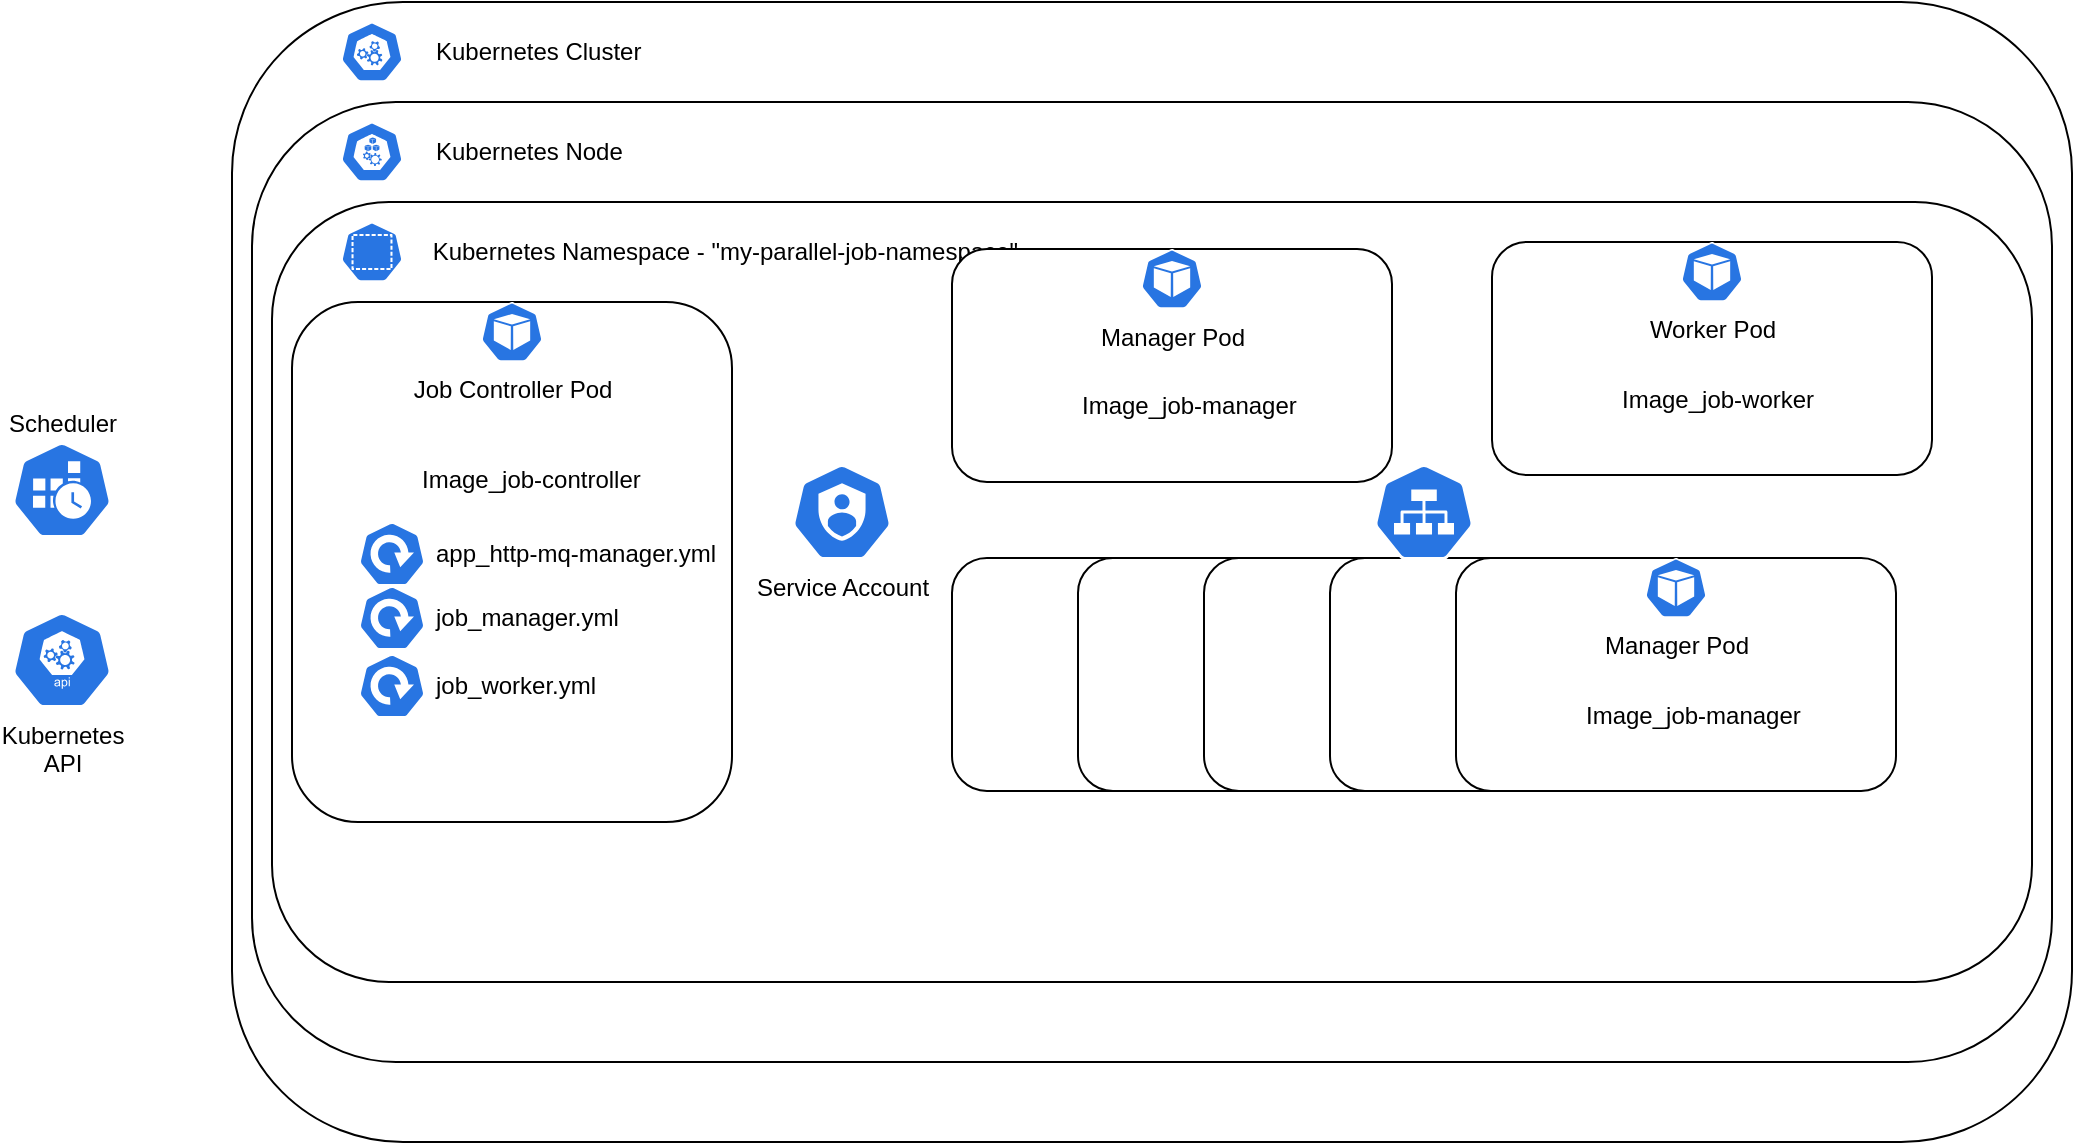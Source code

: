 <mxfile version="14.7.6" type="github">
  <diagram id="tJItVRqZhzQuj05DMi1-" name="Page-1">
    <mxGraphModel dx="1752" dy="1222" grid="1" gridSize="10" guides="1" tooltips="1" connect="1" arrows="1" fold="1" page="1" pageScale="1" pageWidth="1100" pageHeight="850" math="0" shadow="0">
      <root>
        <mxCell id="0" />
        <mxCell id="1" parent="0" />
        <mxCell id="mgkB3vXzsCQTFHVtWHYa-6" value="" style="rounded=1;whiteSpace=wrap;html=1;" parent="1" vertex="1">
          <mxGeometry x="140" y="150" width="920" height="570" as="geometry" />
        </mxCell>
        <mxCell id="mgkB3vXzsCQTFHVtWHYa-8" value="Scheduler" style="html=1;dashed=0;whitespace=wrap;fillColor=#2875E2;strokeColor=#ffffff;points=[[0.005,0.63,0],[0.1,0.2,0],[0.9,0.2,0],[0.5,0,0],[0.995,0.63,0],[0.72,0.99,0],[0.5,1,0],[0.28,0.99,0]];shape=mxgraph.kubernetes.icon;prIcon=cronjob;labelPosition=center;verticalLabelPosition=top;align=center;verticalAlign=bottom;" parent="1" vertex="1">
          <mxGeometry x="30" y="370" width="50" height="48" as="geometry" />
        </mxCell>
        <mxCell id="mgkB3vXzsCQTFHVtWHYa-9" value="Kubernetes Cluster" style="html=1;dashed=0;whitespace=wrap;fillColor=#2875E2;strokeColor=#ffffff;points=[[0.005,0.63,0],[0.1,0.2,0],[0.9,0.2,0],[0.5,0,0],[0.995,0.63,0],[0.72,0.99,0],[0.5,1,0],[0.28,0.99,0]];shape=mxgraph.kubernetes.icon;prIcon=master;labelPosition=right;verticalLabelPosition=middle;align=left;verticalAlign=middle;" parent="1" vertex="1">
          <mxGeometry x="180" y="160" width="60" height="30" as="geometry" />
        </mxCell>
        <mxCell id="mgkB3vXzsCQTFHVtWHYa-12" value="" style="rounded=1;whiteSpace=wrap;html=1;" parent="1" vertex="1">
          <mxGeometry x="150" y="200" width="900" height="480" as="geometry" />
        </mxCell>
        <mxCell id="mgkB3vXzsCQTFHVtWHYa-14" value="&amp;nbsp; &amp;nbsp;Kubernetes Node" style="html=1;dashed=0;whitespace=wrap;fillColor=#2875E2;strokeColor=#ffffff;points=[[0.005,0.63,0],[0.1,0.2,0],[0.9,0.2,0],[0.5,0,0],[0.995,0.63,0],[0.72,0.99,0],[0.5,1,0],[0.28,0.99,0]];shape=mxgraph.kubernetes.icon;prIcon=node;verticalAlign=middle;labelPosition=right;verticalLabelPosition=middle;align=left;" parent="1" vertex="1">
          <mxGeometry x="190" y="210" width="40" height="30" as="geometry" />
        </mxCell>
        <mxCell id="mgkB3vXzsCQTFHVtWHYa-15" value="" style="rounded=1;whiteSpace=wrap;html=1;verticalAlign=middle;" parent="1" vertex="1">
          <mxGeometry x="160" y="250" width="880" height="390" as="geometry" />
        </mxCell>
        <mxCell id="mgkB3vXzsCQTFHVtWHYa-16" value="&amp;nbsp;Kubernetes Namespace - &quot;my-parallel-job-namespace&quot;" style="html=1;dashed=0;whitespace=wrap;fillColor=#2875E2;strokeColor=#ffffff;points=[[0.005,0.63,0],[0.1,0.2,0],[0.9,0.2,0],[0.5,0,0],[0.995,0.63,0],[0.72,0.99,0],[0.5,1,0],[0.28,0.99,0]];shape=mxgraph.kubernetes.icon;prIcon=ns;verticalAlign=middle;labelPosition=right;verticalLabelPosition=middle;align=left;" parent="1" vertex="1">
          <mxGeometry x="185" y="260" width="50" height="30" as="geometry" />
        </mxCell>
        <mxCell id="mgkB3vXzsCQTFHVtWHYa-17" value="" style="rounded=1;whiteSpace=wrap;html=1;verticalAlign=middle;" parent="1" vertex="1">
          <mxGeometry x="170" y="300" width="220" height="260" as="geometry" />
        </mxCell>
        <mxCell id="mgkB3vXzsCQTFHVtWHYa-18" value="Job Controller Pod" style="html=1;dashed=0;whitespace=wrap;fillColor=#2875E2;strokeColor=#ffffff;points=[[0.005,0.63,0],[0.1,0.2,0],[0.9,0.2,0],[0.5,0,0],[0.995,0.63,0],[0.72,0.99,0],[0.5,1,0],[0.28,0.99,0]];shape=mxgraph.kubernetes.icon;prIcon=pod;verticalAlign=top;labelPosition=center;verticalLabelPosition=bottom;align=center;" parent="1" vertex="1">
          <mxGeometry x="260" y="300" width="40" height="30" as="geometry" />
        </mxCell>
        <mxCell id="mgkB3vXzsCQTFHVtWHYa-27" value="app_http-mq-manager.yml" style="html=1;dashed=0;whitespace=wrap;fillColor=#2875E2;strokeColor=#ffffff;points=[[0.005,0.63,0],[0.1,0.2,0],[0.9,0.2,0],[0.5,0,0],[0.995,0.63,0],[0.72,0.99,0],[0.5,1,0],[0.28,0.99,0]];shape=mxgraph.kubernetes.icon;prIcon=deploy;rounded=0;sketch=0;labelPosition=right;verticalLabelPosition=middle;align=left;verticalAlign=middle;" parent="1" vertex="1">
          <mxGeometry x="200" y="410" width="40" height="32" as="geometry" />
        </mxCell>
        <mxCell id="mgkB3vXzsCQTFHVtWHYa-28" value="job_manager.yml" style="html=1;dashed=0;whitespace=wrap;fillColor=#2875E2;strokeColor=#ffffff;points=[[0.005,0.63,0],[0.1,0.2,0],[0.9,0.2,0],[0.5,0,0],[0.995,0.63,0],[0.72,0.99,0],[0.5,1,0],[0.28,0.99,0]];shape=mxgraph.kubernetes.icon;prIcon=deploy;rounded=0;sketch=0;labelPosition=right;verticalLabelPosition=middle;align=left;verticalAlign=middle;" parent="1" vertex="1">
          <mxGeometry x="200" y="442" width="40" height="32" as="geometry" />
        </mxCell>
        <mxCell id="mgkB3vXzsCQTFHVtWHYa-30" value="job_worker.yml" style="html=1;dashed=0;whitespace=wrap;fillColor=#2875E2;strokeColor=#ffffff;points=[[0.005,0.63,0],[0.1,0.2,0],[0.9,0.2,0],[0.5,0,0],[0.995,0.63,0],[0.72,0.99,0],[0.5,1,0],[0.28,0.99,0]];shape=mxgraph.kubernetes.icon;prIcon=deploy;rounded=0;sketch=0;labelPosition=right;verticalLabelPosition=middle;align=left;verticalAlign=middle;" parent="1" vertex="1">
          <mxGeometry x="200" y="476" width="40" height="32" as="geometry" />
        </mxCell>
        <mxCell id="Kuz7w4yUgBVaoaCUK4ov-1" value="Image_job-controller" style="shape=image;html=1;verticalAlign=middle;verticalLabelPosition=middle;labelBackgroundColor=#ffffff;imageAspect=0;aspect=fixed;image=https://cdn3.iconfinder.com/data/icons/social-media-2169/24/social_media_social_media_logo_docker-128.png;rounded=0;sketch=0;fontColor=#000000;strokeColor=#DDA15E;fillColor=#BC6C25;labelPosition=right;align=left;" vertex="1" parent="1">
          <mxGeometry x="190" y="367" width="43" height="43" as="geometry" />
        </mxCell>
        <mxCell id="Kuz7w4yUgBVaoaCUK4ov-2" value="" style="rounded=1;whiteSpace=wrap;html=1;verticalAlign=middle;" vertex="1" parent="1">
          <mxGeometry x="500" y="273.5" width="220" height="116.5" as="geometry" />
        </mxCell>
        <mxCell id="Kuz7w4yUgBVaoaCUK4ov-3" value="Image_job-manager" style="shape=image;html=1;verticalAlign=middle;verticalLabelPosition=middle;labelBackgroundColor=#ffffff;imageAspect=0;aspect=fixed;image=https://cdn3.iconfinder.com/data/icons/social-media-2169/24/social_media_social_media_logo_docker-128.png;rounded=0;sketch=0;fontColor=#000000;strokeColor=#DDA15E;fillColor=#BC6C25;labelPosition=right;align=left;" vertex="1" parent="1">
          <mxGeometry x="520" y="330.5" width="43" height="43" as="geometry" />
        </mxCell>
        <mxCell id="Kuz7w4yUgBVaoaCUK4ov-4" value="Manager Pod" style="html=1;dashed=0;whitespace=wrap;fillColor=#2875E2;strokeColor=#ffffff;points=[[0.005,0.63,0],[0.1,0.2,0],[0.9,0.2,0],[0.5,0,0],[0.995,0.63,0],[0.72,0.99,0],[0.5,1,0],[0.28,0.99,0]];shape=mxgraph.kubernetes.icon;prIcon=pod;verticalAlign=top;labelPosition=center;verticalLabelPosition=bottom;align=center;" vertex="1" parent="1">
          <mxGeometry x="590" y="273.5" width="40" height="30" as="geometry" />
        </mxCell>
        <mxCell id="Kuz7w4yUgBVaoaCUK4ov-7" value="" style="rounded=1;whiteSpace=wrap;html=1;verticalAlign=middle;" vertex="1" parent="1">
          <mxGeometry x="770" y="270" width="220" height="116.5" as="geometry" />
        </mxCell>
        <mxCell id="Kuz7w4yUgBVaoaCUK4ov-8" value="Image_job-worker" style="shape=image;html=1;verticalAlign=middle;verticalLabelPosition=middle;labelBackgroundColor=#ffffff;imageAspect=0;aspect=fixed;image=https://cdn3.iconfinder.com/data/icons/social-media-2169/24/social_media_social_media_logo_docker-128.png;rounded=0;sketch=0;fontColor=#000000;strokeColor=#DDA15E;fillColor=#BC6C25;labelPosition=right;align=left;" vertex="1" parent="1">
          <mxGeometry x="790" y="327" width="43" height="43" as="geometry" />
        </mxCell>
        <mxCell id="Kuz7w4yUgBVaoaCUK4ov-9" value="Worker Pod" style="html=1;dashed=0;whitespace=wrap;fillColor=#2875E2;strokeColor=#ffffff;points=[[0.005,0.63,0],[0.1,0.2,0],[0.9,0.2,0],[0.5,0,0],[0.995,0.63,0],[0.72,0.99,0],[0.5,1,0],[0.28,0.99,0]];shape=mxgraph.kubernetes.icon;prIcon=pod;verticalAlign=top;labelPosition=center;verticalLabelPosition=bottom;align=center;" vertex="1" parent="1">
          <mxGeometry x="860" y="270" width="40" height="30" as="geometry" />
        </mxCell>
        <mxCell id="Kuz7w4yUgBVaoaCUK4ov-10" value="" style="rounded=1;whiteSpace=wrap;html=1;verticalAlign=middle;" vertex="1" parent="1">
          <mxGeometry x="500" y="428" width="220" height="116.5" as="geometry" />
        </mxCell>
        <mxCell id="Kuz7w4yUgBVaoaCUK4ov-11" value="Image_job-manager" style="shape=image;html=1;verticalAlign=middle;verticalLabelPosition=middle;labelBackgroundColor=#ffffff;imageAspect=0;aspect=fixed;image=https://cdn3.iconfinder.com/data/icons/social-media-2169/24/social_media_social_media_logo_docker-128.png;rounded=0;sketch=0;fontColor=#000000;strokeColor=#DDA15E;fillColor=#BC6C25;labelPosition=right;align=left;" vertex="1" parent="1">
          <mxGeometry x="520" y="485" width="43" height="43" as="geometry" />
        </mxCell>
        <mxCell id="Kuz7w4yUgBVaoaCUK4ov-12" value="Manager Pod" style="html=1;dashed=0;whitespace=wrap;fillColor=#2875E2;strokeColor=#ffffff;points=[[0.005,0.63,0],[0.1,0.2,0],[0.9,0.2,0],[0.5,0,0],[0.995,0.63,0],[0.72,0.99,0],[0.5,1,0],[0.28,0.99,0]];shape=mxgraph.kubernetes.icon;prIcon=pod;verticalAlign=top;labelPosition=center;verticalLabelPosition=bottom;align=center;" vertex="1" parent="1">
          <mxGeometry x="590" y="428" width="40" height="30" as="geometry" />
        </mxCell>
        <mxCell id="Kuz7w4yUgBVaoaCUK4ov-13" value="" style="rounded=1;whiteSpace=wrap;html=1;verticalAlign=middle;" vertex="1" parent="1">
          <mxGeometry x="563" y="428" width="220" height="116.5" as="geometry" />
        </mxCell>
        <mxCell id="Kuz7w4yUgBVaoaCUK4ov-14" value="Image_job-manager" style="shape=image;html=1;verticalAlign=middle;verticalLabelPosition=middle;labelBackgroundColor=#ffffff;imageAspect=0;aspect=fixed;image=https://cdn3.iconfinder.com/data/icons/social-media-2169/24/social_media_social_media_logo_docker-128.png;rounded=0;sketch=0;fontColor=#000000;strokeColor=#DDA15E;fillColor=#BC6C25;labelPosition=right;align=left;" vertex="1" parent="1">
          <mxGeometry x="583" y="485" width="43" height="43" as="geometry" />
        </mxCell>
        <mxCell id="Kuz7w4yUgBVaoaCUK4ov-15" value="Manager Pod" style="html=1;dashed=0;whitespace=wrap;fillColor=#2875E2;strokeColor=#ffffff;points=[[0.005,0.63,0],[0.1,0.2,0],[0.9,0.2,0],[0.5,0,0],[0.995,0.63,0],[0.72,0.99,0],[0.5,1,0],[0.28,0.99,0]];shape=mxgraph.kubernetes.icon;prIcon=pod;verticalAlign=top;labelPosition=center;verticalLabelPosition=bottom;align=center;" vertex="1" parent="1">
          <mxGeometry x="653" y="428" width="40" height="30" as="geometry" />
        </mxCell>
        <mxCell id="Kuz7w4yUgBVaoaCUK4ov-16" value="" style="rounded=1;whiteSpace=wrap;html=1;verticalAlign=middle;" vertex="1" parent="1">
          <mxGeometry x="626" y="428" width="220" height="116.5" as="geometry" />
        </mxCell>
        <mxCell id="Kuz7w4yUgBVaoaCUK4ov-17" value="Image_job-manager" style="shape=image;html=1;verticalAlign=middle;verticalLabelPosition=middle;labelBackgroundColor=#ffffff;imageAspect=0;aspect=fixed;image=https://cdn3.iconfinder.com/data/icons/social-media-2169/24/social_media_social_media_logo_docker-128.png;rounded=0;sketch=0;fontColor=#000000;strokeColor=#DDA15E;fillColor=#BC6C25;labelPosition=right;align=left;" vertex="1" parent="1">
          <mxGeometry x="646" y="485" width="43" height="43" as="geometry" />
        </mxCell>
        <mxCell id="Kuz7w4yUgBVaoaCUK4ov-18" value="Manager Pod" style="html=1;dashed=0;whitespace=wrap;fillColor=#2875E2;strokeColor=#ffffff;points=[[0.005,0.63,0],[0.1,0.2,0],[0.9,0.2,0],[0.5,0,0],[0.995,0.63,0],[0.72,0.99,0],[0.5,1,0],[0.28,0.99,0]];shape=mxgraph.kubernetes.icon;prIcon=pod;verticalAlign=top;labelPosition=center;verticalLabelPosition=bottom;align=center;" vertex="1" parent="1">
          <mxGeometry x="716" y="428" width="40" height="30" as="geometry" />
        </mxCell>
        <mxCell id="Kuz7w4yUgBVaoaCUK4ov-19" value="" style="rounded=1;whiteSpace=wrap;html=1;verticalAlign=middle;" vertex="1" parent="1">
          <mxGeometry x="689" y="428" width="220" height="116.5" as="geometry" />
        </mxCell>
        <mxCell id="Kuz7w4yUgBVaoaCUK4ov-20" value="Image_job-manager" style="shape=image;html=1;verticalAlign=middle;verticalLabelPosition=middle;labelBackgroundColor=#ffffff;imageAspect=0;aspect=fixed;image=https://cdn3.iconfinder.com/data/icons/social-media-2169/24/social_media_social_media_logo_docker-128.png;rounded=0;sketch=0;fontColor=#000000;strokeColor=#DDA15E;fillColor=#BC6C25;labelPosition=right;align=left;" vertex="1" parent="1">
          <mxGeometry x="709" y="485" width="43" height="43" as="geometry" />
        </mxCell>
        <mxCell id="Kuz7w4yUgBVaoaCUK4ov-21" value="Manager Pod" style="html=1;dashed=0;whitespace=wrap;fillColor=#2875E2;strokeColor=#ffffff;points=[[0.005,0.63,0],[0.1,0.2,0],[0.9,0.2,0],[0.5,0,0],[0.995,0.63,0],[0.72,0.99,0],[0.5,1,0],[0.28,0.99,0]];shape=mxgraph.kubernetes.icon;prIcon=pod;verticalAlign=top;labelPosition=center;verticalLabelPosition=bottom;align=center;" vertex="1" parent="1">
          <mxGeometry x="779" y="428" width="40" height="30" as="geometry" />
        </mxCell>
        <mxCell id="Kuz7w4yUgBVaoaCUK4ov-22" value="" style="rounded=1;whiteSpace=wrap;html=1;verticalAlign=middle;" vertex="1" parent="1">
          <mxGeometry x="752" y="428" width="220" height="116.5" as="geometry" />
        </mxCell>
        <mxCell id="Kuz7w4yUgBVaoaCUK4ov-23" value="Image_job-manager" style="shape=image;html=1;verticalAlign=middle;verticalLabelPosition=middle;labelBackgroundColor=#ffffff;imageAspect=0;aspect=fixed;image=https://cdn3.iconfinder.com/data/icons/social-media-2169/24/social_media_social_media_logo_docker-128.png;rounded=0;sketch=0;fontColor=#000000;strokeColor=#DDA15E;fillColor=#BC6C25;labelPosition=right;align=left;" vertex="1" parent="1">
          <mxGeometry x="772" y="485" width="43" height="43" as="geometry" />
        </mxCell>
        <mxCell id="Kuz7w4yUgBVaoaCUK4ov-24" value="Manager Pod" style="html=1;dashed=0;whitespace=wrap;fillColor=#2875E2;strokeColor=#ffffff;points=[[0.005,0.63,0],[0.1,0.2,0],[0.9,0.2,0],[0.5,0,0],[0.995,0.63,0],[0.72,0.99,0],[0.5,1,0],[0.28,0.99,0]];shape=mxgraph.kubernetes.icon;prIcon=pod;verticalAlign=top;labelPosition=center;verticalLabelPosition=bottom;align=center;" vertex="1" parent="1">
          <mxGeometry x="842" y="428" width="40" height="30" as="geometry" />
        </mxCell>
        <mxCell id="Kuz7w4yUgBVaoaCUK4ov-25" value="Kubernetes&lt;br&gt;API" style="html=1;dashed=0;whitespace=wrap;fillColor=#2875E2;strokeColor=#ffffff;points=[[0.005,0.63,0],[0.1,0.2,0],[0.9,0.2,0],[0.5,0,0],[0.995,0.63,0],[0.72,0.99,0],[0.5,1,0],[0.28,0.99,0]];shape=mxgraph.kubernetes.icon;prIcon=api;rounded=0;sketch=0;fontColor=#000000;labelPosition=center;verticalLabelPosition=bottom;align=center;verticalAlign=top;" vertex="1" parent="1">
          <mxGeometry x="30" y="455" width="50" height="48" as="geometry" />
        </mxCell>
        <mxCell id="Kuz7w4yUgBVaoaCUK4ov-26" value="Service Account" style="html=1;dashed=0;whitespace=wrap;fillColor=#2875E2;strokeColor=#ffffff;points=[[0.005,0.63,0],[0.1,0.2,0],[0.9,0.2,0],[0.5,0,0],[0.995,0.63,0],[0.72,0.99,0],[0.5,1,0],[0.28,0.99,0]];shape=mxgraph.kubernetes.icon;prIcon=sa;rounded=0;sketch=0;fontColor=#000000;labelPosition=center;verticalLabelPosition=bottom;align=center;verticalAlign=top;" vertex="1" parent="1">
          <mxGeometry x="420" y="381" width="50" height="48" as="geometry" />
        </mxCell>
        <mxCell id="Kuz7w4yUgBVaoaCUK4ov-27" value="" style="html=1;dashed=0;whitespace=wrap;fillColor=#2875E2;strokeColor=#ffffff;points=[[0.005,0.63,0],[0.1,0.2,0],[0.9,0.2,0],[0.5,0,0],[0.995,0.63,0],[0.72,0.99,0],[0.5,1,0],[0.28,0.99,0]];shape=mxgraph.kubernetes.icon;prIcon=svc;rounded=0;sketch=0;fontColor=#000000;" vertex="1" parent="1">
          <mxGeometry x="711" y="381" width="50" height="48" as="geometry" />
        </mxCell>
      </root>
    </mxGraphModel>
  </diagram>
</mxfile>
